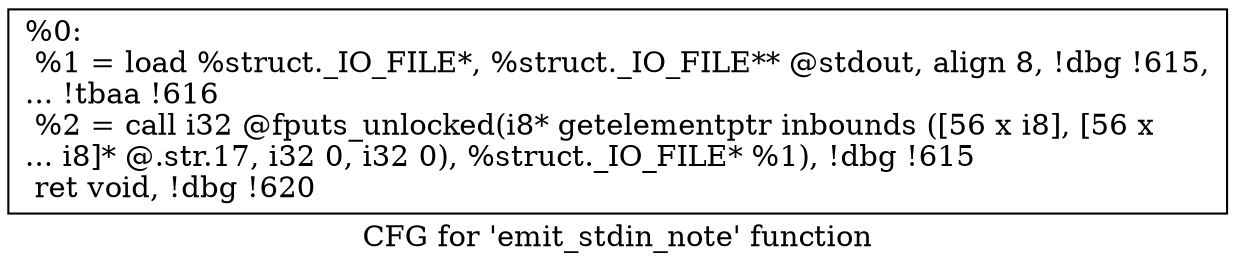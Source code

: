 digraph "CFG for 'emit_stdin_note' function" {
	label="CFG for 'emit_stdin_note' function";

	Node0x13ca1a0 [shape=record,label="{%0:\l  %1 = load %struct._IO_FILE*, %struct._IO_FILE** @stdout, align 8, !dbg !615,\l... !tbaa !616\l  %2 = call i32 @fputs_unlocked(i8* getelementptr inbounds ([56 x i8], [56 x\l... i8]* @.str.17, i32 0, i32 0), %struct._IO_FILE* %1), !dbg !615\l  ret void, !dbg !620\l}"];
}
